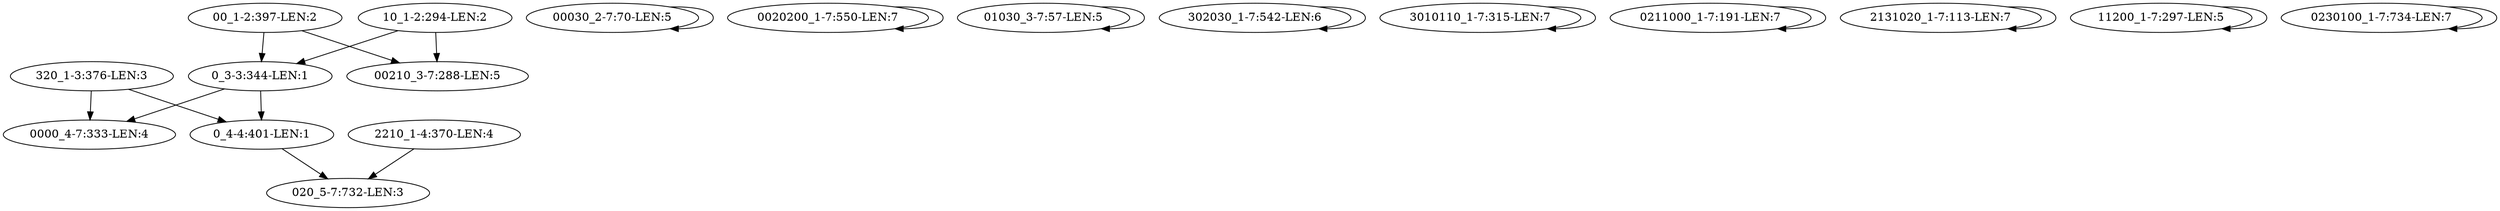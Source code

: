 digraph G {
    "0_3-3:344-LEN:1" -> "0000_4-7:333-LEN:4";
    "0_3-3:344-LEN:1" -> "0_4-4:401-LEN:1";
    "00_1-2:397-LEN:2" -> "00210_3-7:288-LEN:5";
    "00_1-2:397-LEN:2" -> "0_3-3:344-LEN:1";
    "00030_2-7:70-LEN:5" -> "00030_2-7:70-LEN:5";
    "0020200_1-7:550-LEN:7" -> "0020200_1-7:550-LEN:7";
    "320_1-3:376-LEN:3" -> "0000_4-7:333-LEN:4";
    "320_1-3:376-LEN:3" -> "0_4-4:401-LEN:1";
    "01030_3-7:57-LEN:5" -> "01030_3-7:57-LEN:5";
    "302030_1-7:542-LEN:6" -> "302030_1-7:542-LEN:6";
    "0_4-4:401-LEN:1" -> "020_5-7:732-LEN:3";
    "3010110_1-7:315-LEN:7" -> "3010110_1-7:315-LEN:7";
    "0211000_1-7:191-LEN:7" -> "0211000_1-7:191-LEN:7";
    "2131020_1-7:113-LEN:7" -> "2131020_1-7:113-LEN:7";
    "11200_1-7:297-LEN:5" -> "11200_1-7:297-LEN:5";
    "2210_1-4:370-LEN:4" -> "020_5-7:732-LEN:3";
    "10_1-2:294-LEN:2" -> "00210_3-7:288-LEN:5";
    "10_1-2:294-LEN:2" -> "0_3-3:344-LEN:1";
    "0230100_1-7:734-LEN:7" -> "0230100_1-7:734-LEN:7";
}
